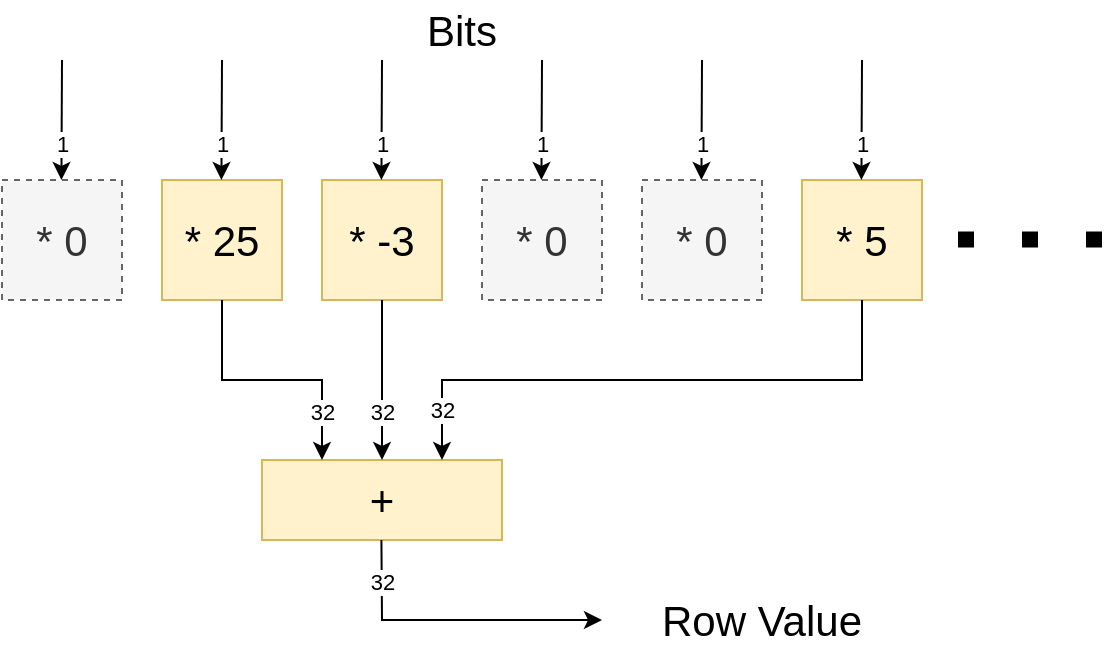 <mxfile version="21.6.5" type="device">
  <diagram name="Page-1" id="riMp933NS3saDvO-RRD6">
    <mxGraphModel dx="669" dy="693" grid="1" gridSize="10" guides="1" tooltips="1" connect="1" arrows="1" fold="1" page="1" pageScale="1" pageWidth="827" pageHeight="1169" math="0" shadow="0">
      <root>
        <mxCell id="0" />
        <mxCell id="1" parent="0" />
        <mxCell id="89CZNOWMrDxlZQmOXzGU-1" value="* 0" style="rounded=0;whiteSpace=wrap;html=1;fillColor=#f5f5f5;strokeColor=#666666;fontSize=21;dashed=1;fontColor=#333333;" vertex="1" parent="1">
          <mxGeometry x="80" y="180" width="60" height="60" as="geometry" />
        </mxCell>
        <mxCell id="89CZNOWMrDxlZQmOXzGU-3" value="* 25" style="rounded=0;whiteSpace=wrap;html=1;fillColor=#fff2cc;strokeColor=#d6b656;fontSize=21;" vertex="1" parent="1">
          <mxGeometry x="160" y="180" width="60" height="60" as="geometry" />
        </mxCell>
        <mxCell id="89CZNOWMrDxlZQmOXzGU-4" value="* -3" style="rounded=0;whiteSpace=wrap;html=1;fillColor=#fff2cc;strokeColor=#d6b656;fontSize=21;" vertex="1" parent="1">
          <mxGeometry x="240" y="180" width="60" height="60" as="geometry" />
        </mxCell>
        <mxCell id="89CZNOWMrDxlZQmOXzGU-5" value="* 0" style="rounded=0;whiteSpace=wrap;html=1;fillColor=#f5f5f5;strokeColor=#666666;fontSize=21;dashed=1;fontColor=#333333;" vertex="1" parent="1">
          <mxGeometry x="320" y="180" width="60" height="60" as="geometry" />
        </mxCell>
        <mxCell id="89CZNOWMrDxlZQmOXzGU-6" value="* 0" style="rounded=0;whiteSpace=wrap;html=1;fillColor=#f5f5f5;strokeColor=#666666;fontSize=21;dashed=1;fontColor=#333333;" vertex="1" parent="1">
          <mxGeometry x="400" y="180" width="60" height="60" as="geometry" />
        </mxCell>
        <mxCell id="89CZNOWMrDxlZQmOXzGU-7" value="* 5" style="rounded=0;whiteSpace=wrap;html=1;fillColor=#fff2cc;strokeColor=#d6b656;fontSize=21;" vertex="1" parent="1">
          <mxGeometry x="480" y="180" width="60" height="60" as="geometry" />
        </mxCell>
        <mxCell id="89CZNOWMrDxlZQmOXzGU-8" value="" style="endArrow=none;dashed=1;html=1;dashPattern=1 3;strokeWidth=8;rounded=0;fontSize=16;" edge="1" parent="1">
          <mxGeometry width="50" height="50" relative="1" as="geometry">
            <mxPoint x="630" y="209.71" as="sourcePoint" />
            <mxPoint x="550" y="209.71" as="targetPoint" />
          </mxGeometry>
        </mxCell>
        <mxCell id="89CZNOWMrDxlZQmOXzGU-9" value="+" style="rounded=0;whiteSpace=wrap;html=1;fillColor=#fff2cc;strokeColor=#d6b656;fontSize=21;" vertex="1" parent="1">
          <mxGeometry x="210" y="320" width="120" height="40" as="geometry" />
        </mxCell>
        <mxCell id="89CZNOWMrDxlZQmOXzGU-10" value="" style="endArrow=classic;html=1;rounded=0;entryX=0.25;entryY=0;entryDx=0;entryDy=0;exitX=0.5;exitY=1;exitDx=0;exitDy=0;" edge="1" parent="1" source="89CZNOWMrDxlZQmOXzGU-3" target="89CZNOWMrDxlZQmOXzGU-9">
          <mxGeometry width="50" height="50" relative="1" as="geometry">
            <mxPoint x="235" y="280" as="sourcePoint" />
            <mxPoint x="360" y="510" as="targetPoint" />
            <Array as="points">
              <mxPoint x="190" y="280" />
              <mxPoint x="240" y="280" />
            </Array>
          </mxGeometry>
        </mxCell>
        <mxCell id="89CZNOWMrDxlZQmOXzGU-33" value="32" style="edgeLabel;html=1;align=center;verticalAlign=middle;resizable=0;points=[];" vertex="1" connectable="0" parent="89CZNOWMrDxlZQmOXzGU-10">
          <mxGeometry x="0.626" y="2" relative="1" as="geometry">
            <mxPoint x="-2" as="offset" />
          </mxGeometry>
        </mxCell>
        <mxCell id="89CZNOWMrDxlZQmOXzGU-11" value="" style="endArrow=classic;html=1;rounded=0;entryX=0.5;entryY=0;entryDx=0;entryDy=0;exitX=0.5;exitY=1;exitDx=0;exitDy=0;" edge="1" parent="1" source="89CZNOWMrDxlZQmOXzGU-4" target="89CZNOWMrDxlZQmOXzGU-9">
          <mxGeometry width="50" height="50" relative="1" as="geometry">
            <mxPoint x="290" y="440" as="sourcePoint" />
            <mxPoint x="340" y="390" as="targetPoint" />
          </mxGeometry>
        </mxCell>
        <mxCell id="89CZNOWMrDxlZQmOXzGU-32" value="32" style="edgeLabel;html=1;align=center;verticalAlign=middle;resizable=0;points=[];" vertex="1" connectable="0" parent="89CZNOWMrDxlZQmOXzGU-11">
          <mxGeometry x="0.393" y="-2" relative="1" as="geometry">
            <mxPoint x="2" as="offset" />
          </mxGeometry>
        </mxCell>
        <mxCell id="89CZNOWMrDxlZQmOXzGU-12" value="" style="endArrow=classic;html=1;rounded=0;entryX=0.75;entryY=0;entryDx=0;entryDy=0;exitX=0.5;exitY=1;exitDx=0;exitDy=0;" edge="1" parent="1" source="89CZNOWMrDxlZQmOXzGU-7" target="89CZNOWMrDxlZQmOXzGU-9">
          <mxGeometry width="50" height="50" relative="1" as="geometry">
            <mxPoint x="280" y="250" as="sourcePoint" />
            <mxPoint x="280" y="330" as="targetPoint" />
            <Array as="points">
              <mxPoint x="510" y="280" />
              <mxPoint x="300" y="280" />
            </Array>
          </mxGeometry>
        </mxCell>
        <mxCell id="89CZNOWMrDxlZQmOXzGU-34" value="32" style="edgeLabel;html=1;align=center;verticalAlign=middle;resizable=0;points=[];" vertex="1" connectable="0" parent="89CZNOWMrDxlZQmOXzGU-12">
          <mxGeometry x="0.829" relative="1" as="geometry">
            <mxPoint as="offset" />
          </mxGeometry>
        </mxCell>
        <mxCell id="89CZNOWMrDxlZQmOXzGU-13" value="" style="endArrow=classic;html=1;rounded=0;exitX=0.5;exitY=1;exitDx=0;exitDy=0;" edge="1" parent="1">
          <mxGeometry width="50" height="50" relative="1" as="geometry">
            <mxPoint x="269.71" y="360" as="sourcePoint" />
            <mxPoint x="380" y="400" as="targetPoint" />
            <Array as="points">
              <mxPoint x="270" y="400" />
            </Array>
          </mxGeometry>
        </mxCell>
        <mxCell id="89CZNOWMrDxlZQmOXzGU-35" value="32" style="edgeLabel;html=1;align=center;verticalAlign=middle;resizable=0;points=[];" vertex="1" connectable="0" parent="89CZNOWMrDxlZQmOXzGU-13">
          <mxGeometry x="-0.89" y="2" relative="1" as="geometry">
            <mxPoint x="-2" y="12" as="offset" />
          </mxGeometry>
        </mxCell>
        <mxCell id="89CZNOWMrDxlZQmOXzGU-14" value="" style="endArrow=classic;html=1;rounded=0;entryX=0.5;entryY=0;entryDx=0;entryDy=0;" edge="1" parent="1">
          <mxGeometry width="50" height="50" relative="1" as="geometry">
            <mxPoint x="110" y="120" as="sourcePoint" />
            <mxPoint x="109.71" y="180" as="targetPoint" />
          </mxGeometry>
        </mxCell>
        <mxCell id="89CZNOWMrDxlZQmOXzGU-15" value="1" style="edgeLabel;html=1;align=center;verticalAlign=middle;resizable=0;points=[];" vertex="1" connectable="0" parent="89CZNOWMrDxlZQmOXzGU-14">
          <mxGeometry x="0.379" relative="1" as="geometry">
            <mxPoint as="offset" />
          </mxGeometry>
        </mxCell>
        <mxCell id="89CZNOWMrDxlZQmOXzGU-16" value="" style="endArrow=classic;html=1;rounded=0;entryX=0.5;entryY=0;entryDx=0;entryDy=0;" edge="1" parent="1">
          <mxGeometry width="50" height="50" relative="1" as="geometry">
            <mxPoint x="190" y="120" as="sourcePoint" />
            <mxPoint x="189.71" y="180" as="targetPoint" />
          </mxGeometry>
        </mxCell>
        <mxCell id="89CZNOWMrDxlZQmOXzGU-17" value="1" style="edgeLabel;html=1;align=center;verticalAlign=middle;resizable=0;points=[];" vertex="1" connectable="0" parent="89CZNOWMrDxlZQmOXzGU-16">
          <mxGeometry x="0.379" relative="1" as="geometry">
            <mxPoint as="offset" />
          </mxGeometry>
        </mxCell>
        <mxCell id="89CZNOWMrDxlZQmOXzGU-18" value="" style="endArrow=classic;html=1;rounded=0;entryX=0.5;entryY=0;entryDx=0;entryDy=0;" edge="1" parent="1">
          <mxGeometry width="50" height="50" relative="1" as="geometry">
            <mxPoint x="270" y="120" as="sourcePoint" />
            <mxPoint x="269.71" y="180" as="targetPoint" />
          </mxGeometry>
        </mxCell>
        <mxCell id="89CZNOWMrDxlZQmOXzGU-19" value="1" style="edgeLabel;html=1;align=center;verticalAlign=middle;resizable=0;points=[];" vertex="1" connectable="0" parent="89CZNOWMrDxlZQmOXzGU-18">
          <mxGeometry x="0.379" relative="1" as="geometry">
            <mxPoint as="offset" />
          </mxGeometry>
        </mxCell>
        <mxCell id="89CZNOWMrDxlZQmOXzGU-26" value="" style="endArrow=classic;html=1;rounded=0;entryX=0.5;entryY=0;entryDx=0;entryDy=0;" edge="1" parent="1">
          <mxGeometry width="50" height="50" relative="1" as="geometry">
            <mxPoint x="350" y="120" as="sourcePoint" />
            <mxPoint x="349.71" y="180" as="targetPoint" />
          </mxGeometry>
        </mxCell>
        <mxCell id="89CZNOWMrDxlZQmOXzGU-27" value="1" style="edgeLabel;html=1;align=center;verticalAlign=middle;resizable=0;points=[];" vertex="1" connectable="0" parent="89CZNOWMrDxlZQmOXzGU-26">
          <mxGeometry x="0.379" relative="1" as="geometry">
            <mxPoint as="offset" />
          </mxGeometry>
        </mxCell>
        <mxCell id="89CZNOWMrDxlZQmOXzGU-28" value="" style="endArrow=classic;html=1;rounded=0;entryX=0.5;entryY=0;entryDx=0;entryDy=0;" edge="1" parent="1">
          <mxGeometry width="50" height="50" relative="1" as="geometry">
            <mxPoint x="430" y="120" as="sourcePoint" />
            <mxPoint x="429.71" y="180" as="targetPoint" />
          </mxGeometry>
        </mxCell>
        <mxCell id="89CZNOWMrDxlZQmOXzGU-29" value="1" style="edgeLabel;html=1;align=center;verticalAlign=middle;resizable=0;points=[];" vertex="1" connectable="0" parent="89CZNOWMrDxlZQmOXzGU-28">
          <mxGeometry x="0.379" relative="1" as="geometry">
            <mxPoint as="offset" />
          </mxGeometry>
        </mxCell>
        <mxCell id="89CZNOWMrDxlZQmOXzGU-30" value="" style="endArrow=classic;html=1;rounded=0;entryX=0.5;entryY=0;entryDx=0;entryDy=0;" edge="1" parent="1">
          <mxGeometry width="50" height="50" relative="1" as="geometry">
            <mxPoint x="510" y="120" as="sourcePoint" />
            <mxPoint x="509.71" y="180" as="targetPoint" />
          </mxGeometry>
        </mxCell>
        <mxCell id="89CZNOWMrDxlZQmOXzGU-31" value="1" style="edgeLabel;html=1;align=center;verticalAlign=middle;resizable=0;points=[];" vertex="1" connectable="0" parent="89CZNOWMrDxlZQmOXzGU-30">
          <mxGeometry x="0.379" relative="1" as="geometry">
            <mxPoint as="offset" />
          </mxGeometry>
        </mxCell>
        <mxCell id="89CZNOWMrDxlZQmOXzGU-36" value="Bits" style="text;html=1;strokeColor=none;fillColor=none;align=center;verticalAlign=middle;whiteSpace=wrap;rounded=0;fontSize=21;" vertex="1" parent="1">
          <mxGeometry x="280" y="90" width="60" height="30" as="geometry" />
        </mxCell>
        <mxCell id="89CZNOWMrDxlZQmOXzGU-37" value="Row Value" style="text;html=1;strokeColor=none;fillColor=none;align=center;verticalAlign=middle;whiteSpace=wrap;rounded=0;fontSize=21;" vertex="1" parent="1">
          <mxGeometry x="400" y="380" width="120" height="40" as="geometry" />
        </mxCell>
      </root>
    </mxGraphModel>
  </diagram>
</mxfile>
